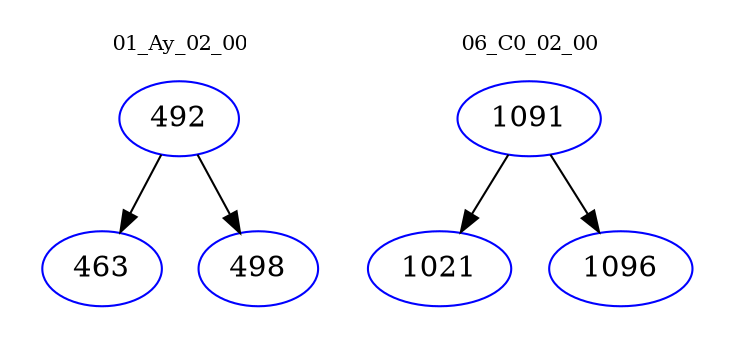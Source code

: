 digraph{
subgraph cluster_0 {
color = white
label = "01_Ay_02_00";
fontsize=10;
T0_492 [label="492", color="blue"]
T0_492 -> T0_463 [color="black"]
T0_463 [label="463", color="blue"]
T0_492 -> T0_498 [color="black"]
T0_498 [label="498", color="blue"]
}
subgraph cluster_1 {
color = white
label = "06_C0_02_00";
fontsize=10;
T1_1091 [label="1091", color="blue"]
T1_1091 -> T1_1021 [color="black"]
T1_1021 [label="1021", color="blue"]
T1_1091 -> T1_1096 [color="black"]
T1_1096 [label="1096", color="blue"]
}
}
